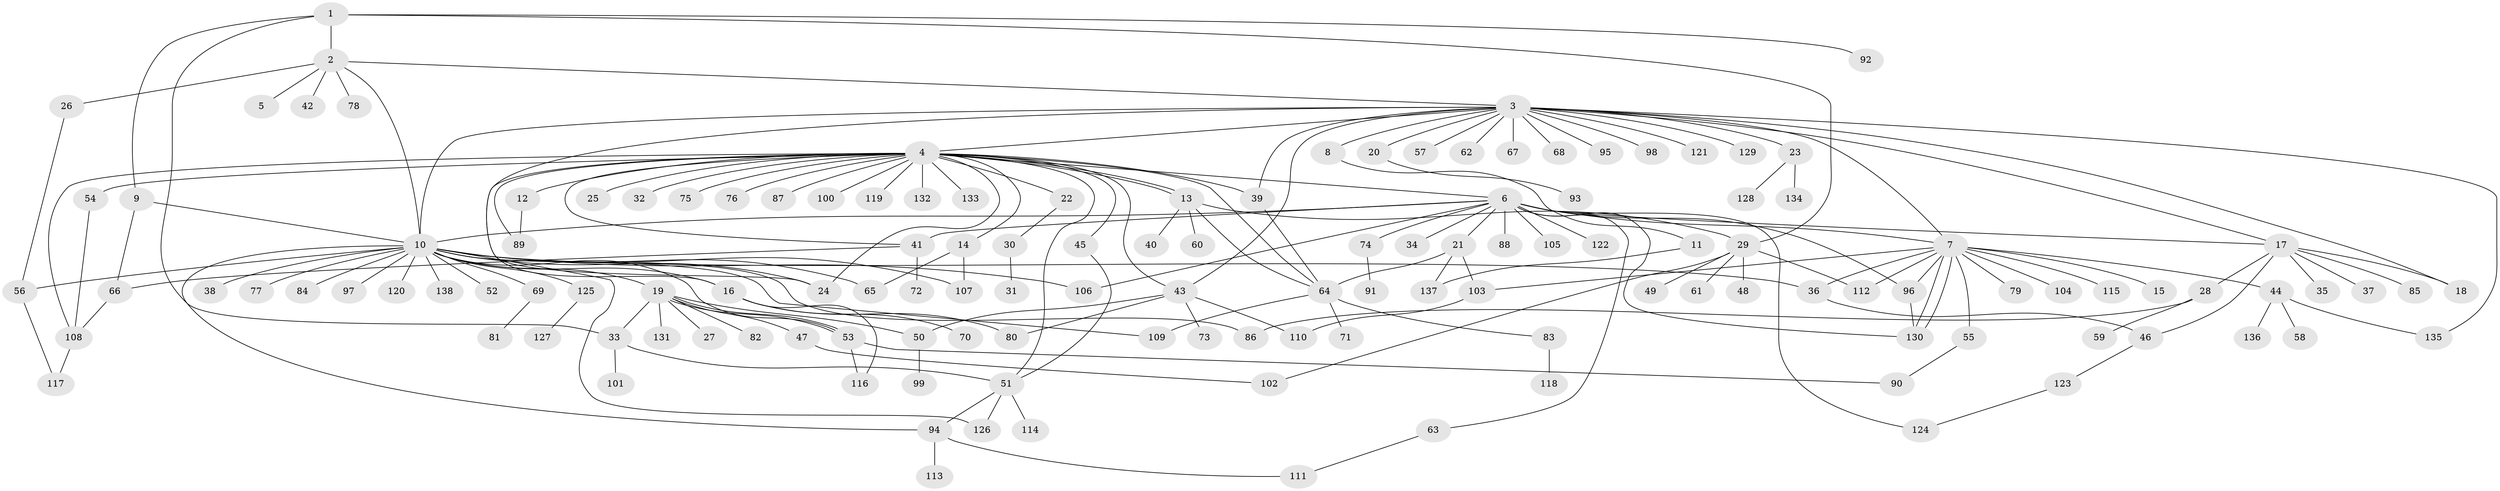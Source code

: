 // coarse degree distribution, {9: 0.014492753623188406, 33: 0.014492753623188406, 1: 0.5507246376811594, 3: 0.10144927536231885, 22: 0.014492753623188406, 2: 0.18840579710144928, 6: 0.028985507246376812, 5: 0.028985507246376812, 7: 0.014492753623188406, 8: 0.014492753623188406, 4: 0.028985507246376812}
// Generated by graph-tools (version 1.1) at 2025/54/03/05/25 16:54:47]
// undirected, 138 vertices, 190 edges
graph export_dot {
graph [start="1"]
  node [color=gray90,style=filled];
  1;
  2;
  3;
  4;
  5;
  6;
  7;
  8;
  9;
  10;
  11;
  12;
  13;
  14;
  15;
  16;
  17;
  18;
  19;
  20;
  21;
  22;
  23;
  24;
  25;
  26;
  27;
  28;
  29;
  30;
  31;
  32;
  33;
  34;
  35;
  36;
  37;
  38;
  39;
  40;
  41;
  42;
  43;
  44;
  45;
  46;
  47;
  48;
  49;
  50;
  51;
  52;
  53;
  54;
  55;
  56;
  57;
  58;
  59;
  60;
  61;
  62;
  63;
  64;
  65;
  66;
  67;
  68;
  69;
  70;
  71;
  72;
  73;
  74;
  75;
  76;
  77;
  78;
  79;
  80;
  81;
  82;
  83;
  84;
  85;
  86;
  87;
  88;
  89;
  90;
  91;
  92;
  93;
  94;
  95;
  96;
  97;
  98;
  99;
  100;
  101;
  102;
  103;
  104;
  105;
  106;
  107;
  108;
  109;
  110;
  111;
  112;
  113;
  114;
  115;
  116;
  117;
  118;
  119;
  120;
  121;
  122;
  123;
  124;
  125;
  126;
  127;
  128;
  129;
  130;
  131;
  132;
  133;
  134;
  135;
  136;
  137;
  138;
  1 -- 2;
  1 -- 9;
  1 -- 29;
  1 -- 33;
  1 -- 92;
  2 -- 3;
  2 -- 5;
  2 -- 10;
  2 -- 26;
  2 -- 42;
  2 -- 78;
  3 -- 4;
  3 -- 7;
  3 -- 8;
  3 -- 10;
  3 -- 17;
  3 -- 18;
  3 -- 20;
  3 -- 23;
  3 -- 24;
  3 -- 39;
  3 -- 43;
  3 -- 57;
  3 -- 62;
  3 -- 67;
  3 -- 68;
  3 -- 95;
  3 -- 98;
  3 -- 121;
  3 -- 129;
  3 -- 135;
  4 -- 6;
  4 -- 12;
  4 -- 13;
  4 -- 13;
  4 -- 14;
  4 -- 16;
  4 -- 22;
  4 -- 24;
  4 -- 25;
  4 -- 32;
  4 -- 39;
  4 -- 41;
  4 -- 43;
  4 -- 45;
  4 -- 51;
  4 -- 54;
  4 -- 64;
  4 -- 75;
  4 -- 76;
  4 -- 87;
  4 -- 89;
  4 -- 100;
  4 -- 108;
  4 -- 119;
  4 -- 132;
  4 -- 133;
  6 -- 7;
  6 -- 10;
  6 -- 17;
  6 -- 21;
  6 -- 34;
  6 -- 41;
  6 -- 63;
  6 -- 74;
  6 -- 88;
  6 -- 96;
  6 -- 105;
  6 -- 106;
  6 -- 122;
  6 -- 124;
  6 -- 130;
  7 -- 15;
  7 -- 36;
  7 -- 44;
  7 -- 55;
  7 -- 79;
  7 -- 96;
  7 -- 103;
  7 -- 104;
  7 -- 112;
  7 -- 115;
  7 -- 130;
  7 -- 130;
  8 -- 11;
  9 -- 10;
  9 -- 66;
  10 -- 16;
  10 -- 19;
  10 -- 24;
  10 -- 36;
  10 -- 38;
  10 -- 52;
  10 -- 53;
  10 -- 56;
  10 -- 65;
  10 -- 69;
  10 -- 77;
  10 -- 84;
  10 -- 86;
  10 -- 94;
  10 -- 97;
  10 -- 106;
  10 -- 107;
  10 -- 109;
  10 -- 120;
  10 -- 125;
  10 -- 126;
  10 -- 138;
  11 -- 137;
  12 -- 89;
  13 -- 29;
  13 -- 40;
  13 -- 60;
  13 -- 64;
  14 -- 65;
  14 -- 107;
  16 -- 70;
  16 -- 80;
  16 -- 116;
  17 -- 18;
  17 -- 28;
  17 -- 35;
  17 -- 37;
  17 -- 46;
  17 -- 85;
  19 -- 27;
  19 -- 33;
  19 -- 47;
  19 -- 50;
  19 -- 53;
  19 -- 53;
  19 -- 82;
  19 -- 131;
  20 -- 93;
  21 -- 64;
  21 -- 103;
  21 -- 137;
  22 -- 30;
  23 -- 128;
  23 -- 134;
  26 -- 56;
  28 -- 59;
  28 -- 86;
  29 -- 48;
  29 -- 49;
  29 -- 61;
  29 -- 102;
  29 -- 112;
  30 -- 31;
  33 -- 51;
  33 -- 101;
  36 -- 46;
  39 -- 64;
  41 -- 66;
  41 -- 72;
  43 -- 50;
  43 -- 73;
  43 -- 80;
  43 -- 110;
  44 -- 58;
  44 -- 135;
  44 -- 136;
  45 -- 51;
  46 -- 123;
  47 -- 102;
  50 -- 99;
  51 -- 94;
  51 -- 114;
  51 -- 126;
  53 -- 90;
  53 -- 116;
  54 -- 108;
  55 -- 90;
  56 -- 117;
  63 -- 111;
  64 -- 71;
  64 -- 83;
  64 -- 109;
  66 -- 108;
  69 -- 81;
  74 -- 91;
  83 -- 118;
  94 -- 111;
  94 -- 113;
  96 -- 130;
  103 -- 110;
  108 -- 117;
  123 -- 124;
  125 -- 127;
}
